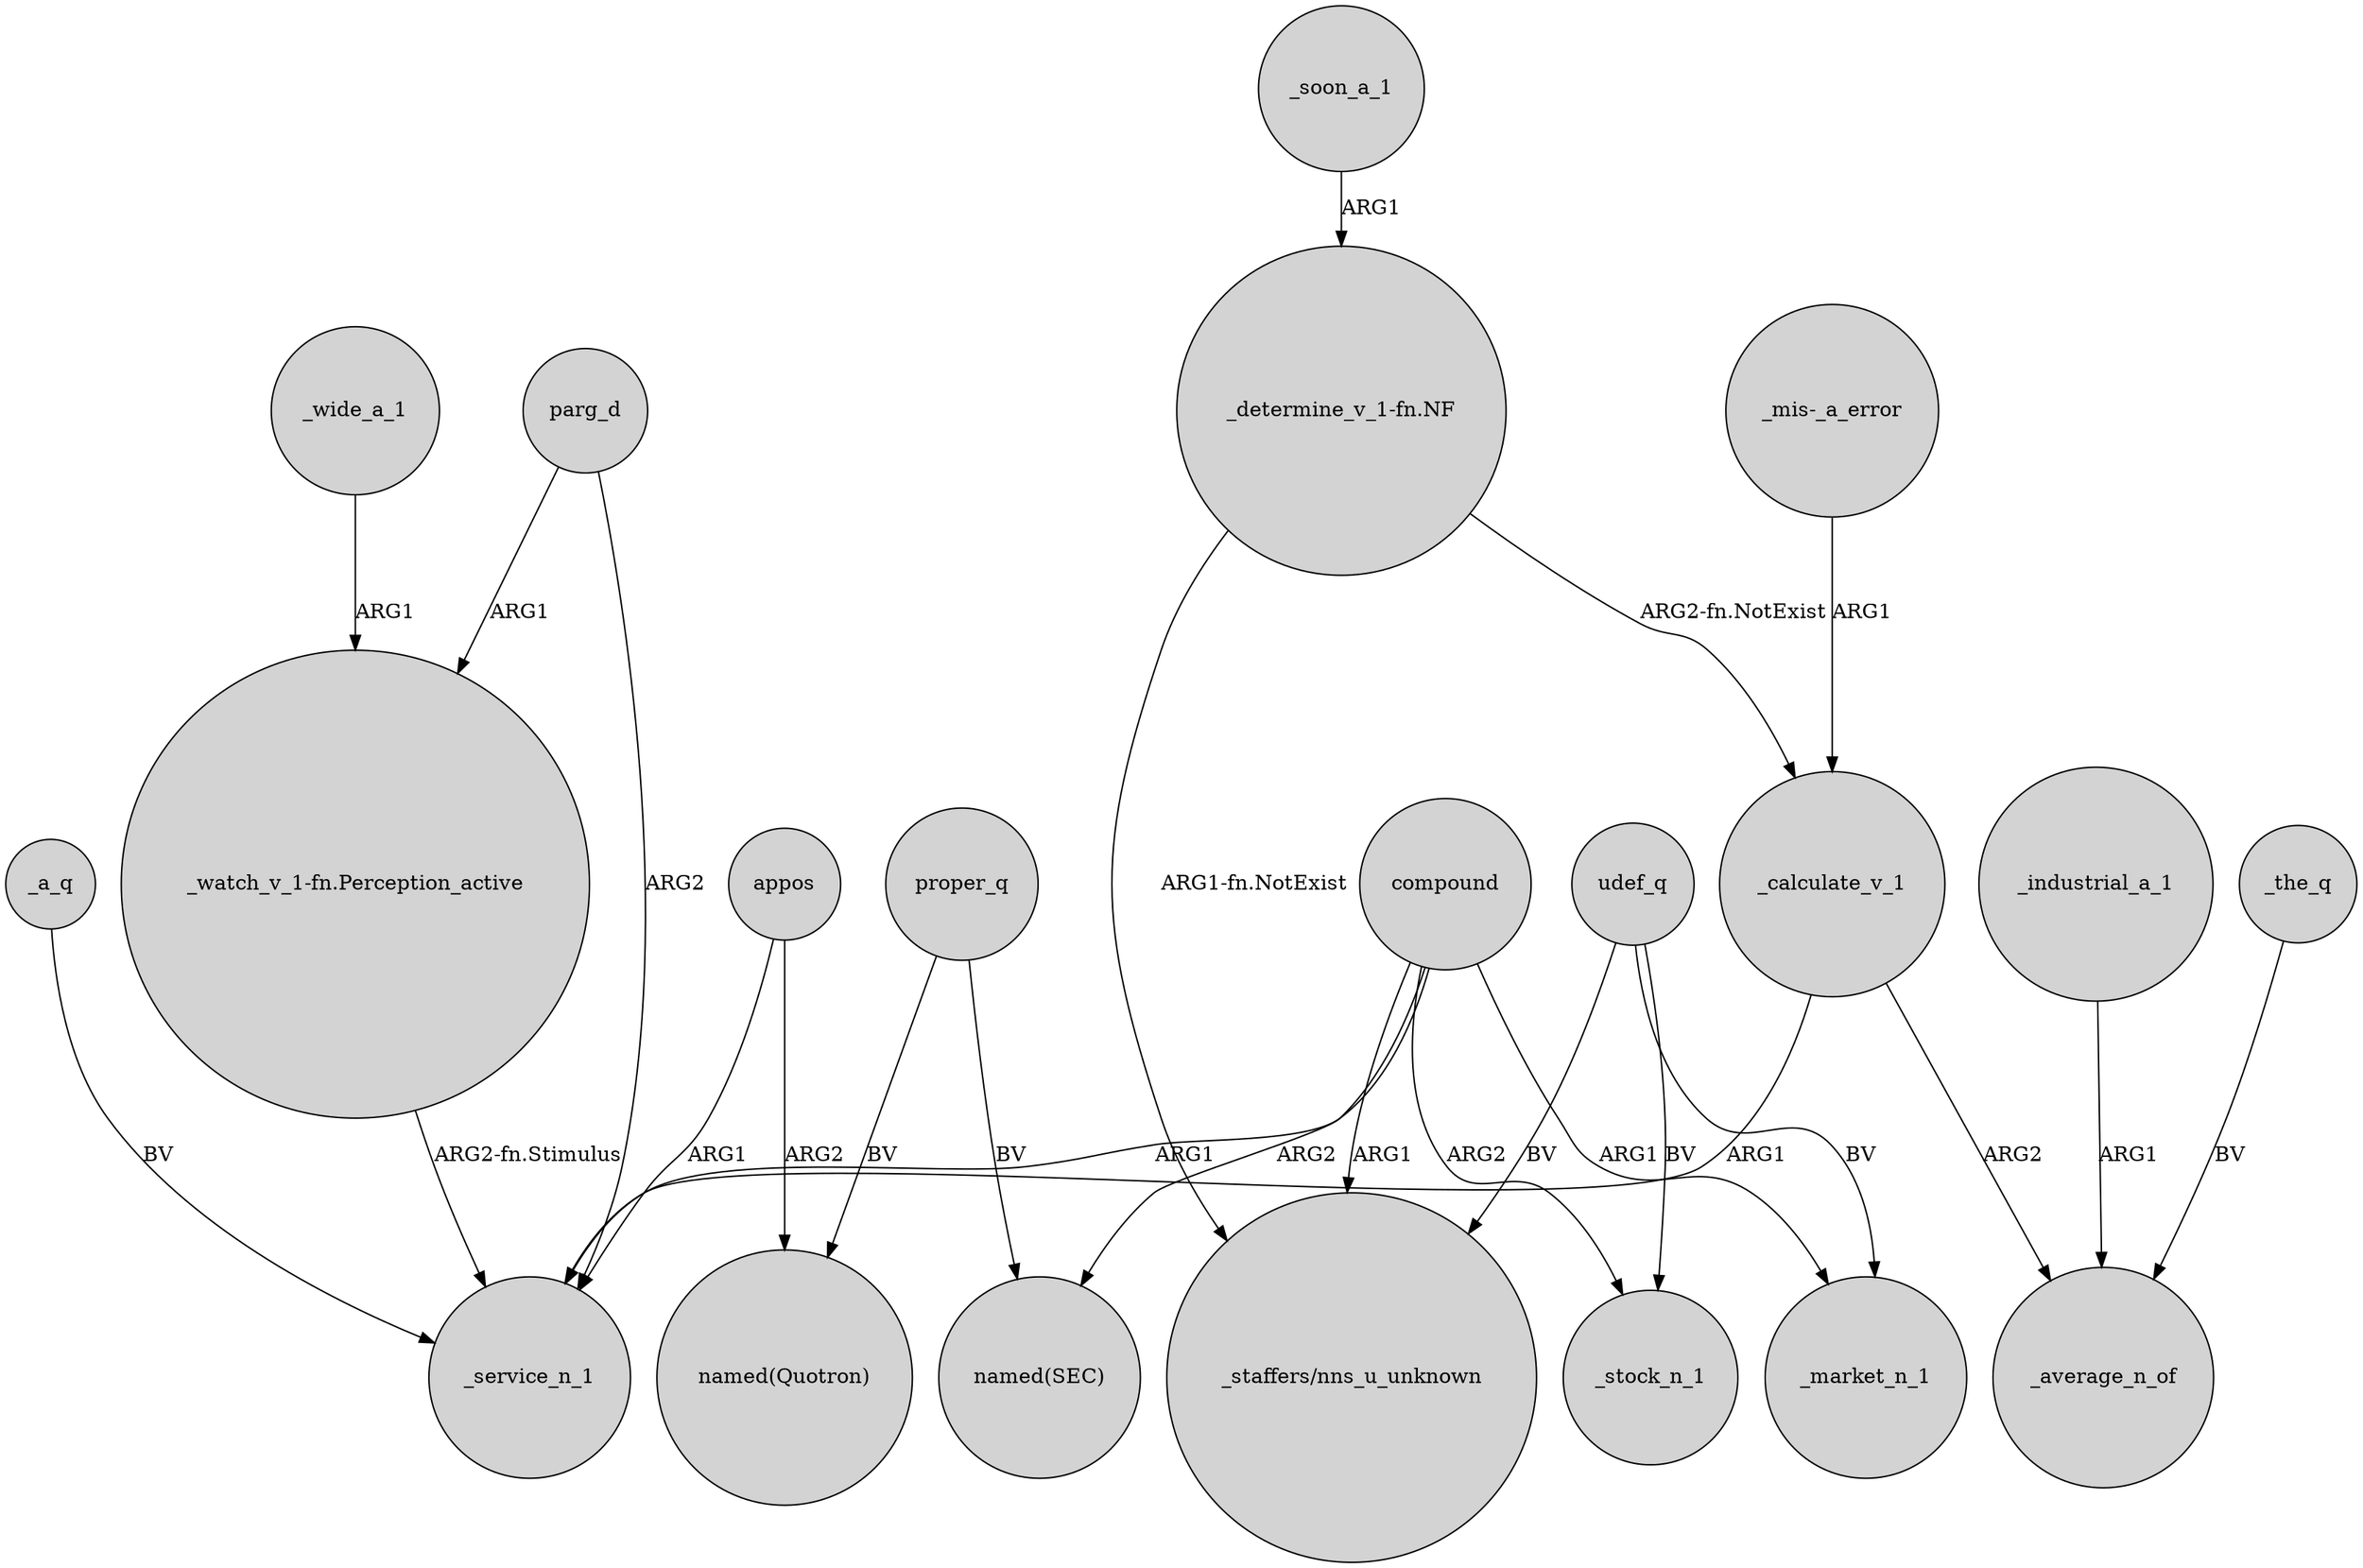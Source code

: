 digraph {
	node [shape=circle style=filled]
	_wide_a_1 -> "_watch_v_1-fn.Perception_active" [label=ARG1]
	udef_q -> "_staffers/nns_u_unknown" [label=BV]
	appos -> "named(Quotron)" [label=ARG2]
	proper_q -> "named(Quotron)" [label=BV]
	"_determine_v_1-fn.NF" -> _calculate_v_1 [label="ARG2-fn.NotExist"]
	_soon_a_1 -> "_determine_v_1-fn.NF" [label=ARG1]
	appos -> _service_n_1 [label=ARG1]
	compound -> "_staffers/nns_u_unknown" [label=ARG1]
	parg_d -> _service_n_1 [label=ARG2]
	_calculate_v_1 -> _service_n_1 [label=ARG1]
	udef_q -> _market_n_1 [label=BV]
	"_watch_v_1-fn.Perception_active" -> _service_n_1 [label="ARG2-fn.Stimulus"]
	_calculate_v_1 -> _average_n_of [label=ARG2]
	compound -> _stock_n_1 [label=ARG2]
	"_mis-_a_error" -> _calculate_v_1 [label=ARG1]
	udef_q -> _stock_n_1 [label=BV]
	proper_q -> "named(SEC)" [label=BV]
	_the_q -> _average_n_of [label=BV]
	_a_q -> _service_n_1 [label=BV]
	parg_d -> "_watch_v_1-fn.Perception_active" [label=ARG1]
	compound -> "named(SEC)" [label=ARG2]
	compound -> _market_n_1 [label=ARG1]
	_industrial_a_1 -> _average_n_of [label=ARG1]
	compound -> _service_n_1 [label=ARG1]
	"_determine_v_1-fn.NF" -> "_staffers/nns_u_unknown" [label="ARG1-fn.NotExist"]
}
